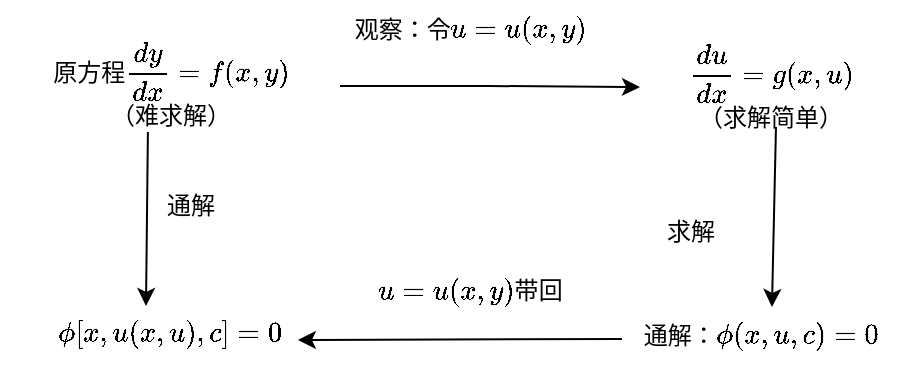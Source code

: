 <mxfile version="21.2.1" type="device">
  <diagram id="a4W_V6vHJFuZQAVe2iLe" name="第 1 页">
    <mxGraphModel dx="1098" dy="829" grid="1" gridSize="10" guides="1" tooltips="1" connect="1" arrows="1" fold="1" page="1" pageScale="1" pageWidth="827" pageHeight="1169" math="1" shadow="0">
      <root>
        <mxCell id="0" />
        <mxCell id="1" parent="0" />
        <mxCell id="0Poa_lJi8gQABz0143MV-6" value="" style="edgeStyle=orthogonalEdgeStyle;rounded=0;orthogonalLoop=1;jettySize=auto;html=1;" edge="1" parent="1" source="0Poa_lJi8gQABz0143MV-1" target="0Poa_lJi8gQABz0143MV-3">
          <mxGeometry relative="1" as="geometry" />
        </mxCell>
        <mxCell id="0Poa_lJi8gQABz0143MV-1" value="原方程`\frac{dy}{dx}=f(x,y)`&lt;br&gt;（难求解）" style="text;html=1;align=center;verticalAlign=middle;resizable=0;points=[];autosize=1;strokeColor=none;fillColor=none;" vertex="1" parent="1">
          <mxGeometry x="45" y="113" width="170" height="40" as="geometry" />
        </mxCell>
        <mxCell id="0Poa_lJi8gQABz0143MV-2" value="观察：令`u=u(x,y)`" style="text;html=1;align=center;verticalAlign=middle;resizable=0;points=[];autosize=1;strokeColor=none;fillColor=none;" vertex="1" parent="1">
          <mxGeometry x="220" y="90" width="120" height="30" as="geometry" />
        </mxCell>
        <mxCell id="0Poa_lJi8gQABz0143MV-3" value="`\frac{du}{dx}=g(x,u)`&lt;br&gt;（求解简单）" style="text;html=1;align=center;verticalAlign=middle;resizable=0;points=[];autosize=1;strokeColor=none;fillColor=none;" vertex="1" parent="1">
          <mxGeometry x="365" y="113.5" width="130" height="40" as="geometry" />
        </mxCell>
        <mxCell id="0Poa_lJi8gQABz0143MV-4" value="通解：`\phi(x,u,c)=0`" style="text;html=1;align=center;verticalAlign=middle;resizable=0;points=[];autosize=1;strokeColor=none;fillColor=none;" vertex="1" parent="1">
          <mxGeometry x="360" y="242.5" width="130" height="30" as="geometry" />
        </mxCell>
        <mxCell id="0Poa_lJi8gQABz0143MV-5" value="`\phi[x,u(x,u),c]=0`" style="text;html=1;align=center;verticalAlign=middle;resizable=0;points=[];autosize=1;strokeColor=none;fillColor=none;" vertex="1" parent="1">
          <mxGeometry x="70" y="242" width="120" height="30" as="geometry" />
        </mxCell>
        <mxCell id="0Poa_lJi8gQABz0143MV-7" value="" style="endArrow=classic;html=1;rounded=0;exitX=0.523;exitY=1;exitDx=0;exitDy=0;exitPerimeter=0;entryX=0.546;entryY=0.033;entryDx=0;entryDy=0;entryPerimeter=0;" edge="1" parent="1" source="0Poa_lJi8gQABz0143MV-3" target="0Poa_lJi8gQABz0143MV-4">
          <mxGeometry width="50" height="50" relative="1" as="geometry">
            <mxPoint x="315" y="340.5" as="sourcePoint" />
            <mxPoint x="365" y="290.5" as="targetPoint" />
          </mxGeometry>
        </mxCell>
        <mxCell id="0Poa_lJi8gQABz0143MV-8" value="求解" style="text;html=1;align=center;verticalAlign=middle;resizable=0;points=[];autosize=1;strokeColor=none;fillColor=none;" vertex="1" parent="1">
          <mxGeometry x="365" y="190.5" width="50" height="30" as="geometry" />
        </mxCell>
        <mxCell id="0Poa_lJi8gQABz0143MV-9" value="" style="endArrow=classic;html=1;rounded=0;exitX=-0.031;exitY=0.567;exitDx=0;exitDy=0;exitPerimeter=0;entryX=1.033;entryY=0.6;entryDx=0;entryDy=0;entryPerimeter=0;" edge="1" parent="1" source="0Poa_lJi8gQABz0143MV-4" target="0Poa_lJi8gQABz0143MV-5">
          <mxGeometry width="50" height="50" relative="1" as="geometry">
            <mxPoint x="390" y="272" as="sourcePoint" />
            <mxPoint x="440" y="222" as="targetPoint" />
          </mxGeometry>
        </mxCell>
        <mxCell id="0Poa_lJi8gQABz0143MV-10" value="`u=u(x,y)带回`" style="text;html=1;align=center;verticalAlign=middle;resizable=0;points=[];autosize=1;strokeColor=none;fillColor=none;" vertex="1" parent="1">
          <mxGeometry x="230" y="220.5" width="100" height="30" as="geometry" />
        </mxCell>
        <mxCell id="0Poa_lJi8gQABz0143MV-11" value="" style="endArrow=classic;html=1;rounded=0;exitX=0.435;exitY=1.075;exitDx=0;exitDy=0;exitPerimeter=0;entryX=0.4;entryY=0.033;entryDx=0;entryDy=0;entryPerimeter=0;" edge="1" parent="1" source="0Poa_lJi8gQABz0143MV-1" target="0Poa_lJi8gQABz0143MV-5">
          <mxGeometry width="50" height="50" relative="1" as="geometry">
            <mxPoint x="390" y="340" as="sourcePoint" />
            <mxPoint x="440" y="290" as="targetPoint" />
          </mxGeometry>
        </mxCell>
        <mxCell id="0Poa_lJi8gQABz0143MV-12" value="通解" style="text;html=1;align=center;verticalAlign=middle;resizable=0;points=[];autosize=1;strokeColor=none;fillColor=none;" vertex="1" parent="1">
          <mxGeometry x="115" y="178" width="50" height="30" as="geometry" />
        </mxCell>
      </root>
    </mxGraphModel>
  </diagram>
</mxfile>

